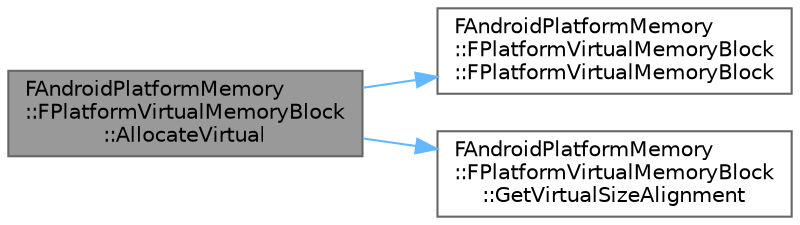 digraph "FAndroidPlatformMemory::FPlatformVirtualMemoryBlock::AllocateVirtual"
{
 // INTERACTIVE_SVG=YES
 // LATEX_PDF_SIZE
  bgcolor="transparent";
  edge [fontname=Helvetica,fontsize=10,labelfontname=Helvetica,labelfontsize=10];
  node [fontname=Helvetica,fontsize=10,shape=box,height=0.2,width=0.4];
  rankdir="LR";
  Node1 [id="Node000001",label="FAndroidPlatformMemory\l::FPlatformVirtualMemoryBlock\l::AllocateVirtual",height=0.2,width=0.4,color="gray40", fillcolor="grey60", style="filled", fontcolor="black",tooltip=" "];
  Node1 -> Node2 [id="edge1_Node000001_Node000002",color="steelblue1",style="solid",tooltip=" "];
  Node2 [id="Node000002",label="FAndroidPlatformMemory\l::FPlatformVirtualMemoryBlock\l::FPlatformVirtualMemoryBlock",height=0.2,width=0.4,color="grey40", fillcolor="white", style="filled",URL="$d1/de0/classFAndroidPlatformMemory_1_1FPlatformVirtualMemoryBlock.html#ac2e6f7e7e465ba718ea46278ff56d765",tooltip=" "];
  Node1 -> Node3 [id="edge2_Node000001_Node000003",color="steelblue1",style="solid",tooltip=" "];
  Node3 [id="Node000003",label="FAndroidPlatformMemory\l::FPlatformVirtualMemoryBlock\l::GetVirtualSizeAlignment",height=0.2,width=0.4,color="grey40", fillcolor="white", style="filled",URL="$d1/de0/classFAndroidPlatformMemory_1_1FPlatformVirtualMemoryBlock.html#a1ab73e923af746907c0cc079b8b65ca7",tooltip=" "];
}
